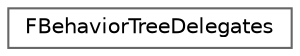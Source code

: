 digraph "Graphical Class Hierarchy"
{
 // INTERACTIVE_SVG=YES
 // LATEX_PDF_SIZE
  bgcolor="transparent";
  edge [fontname=Helvetica,fontsize=10,labelfontname=Helvetica,labelfontsize=10];
  node [fontname=Helvetica,fontsize=10,shape=box,height=0.2,width=0.4];
  rankdir="LR";
  Node0 [id="Node000000",label="FBehaviorTreeDelegates",height=0.2,width=0.4,color="grey40", fillcolor="white", style="filled",URL="$d8/de4/structFBehaviorTreeDelegates.html",tooltip=" "];
}
